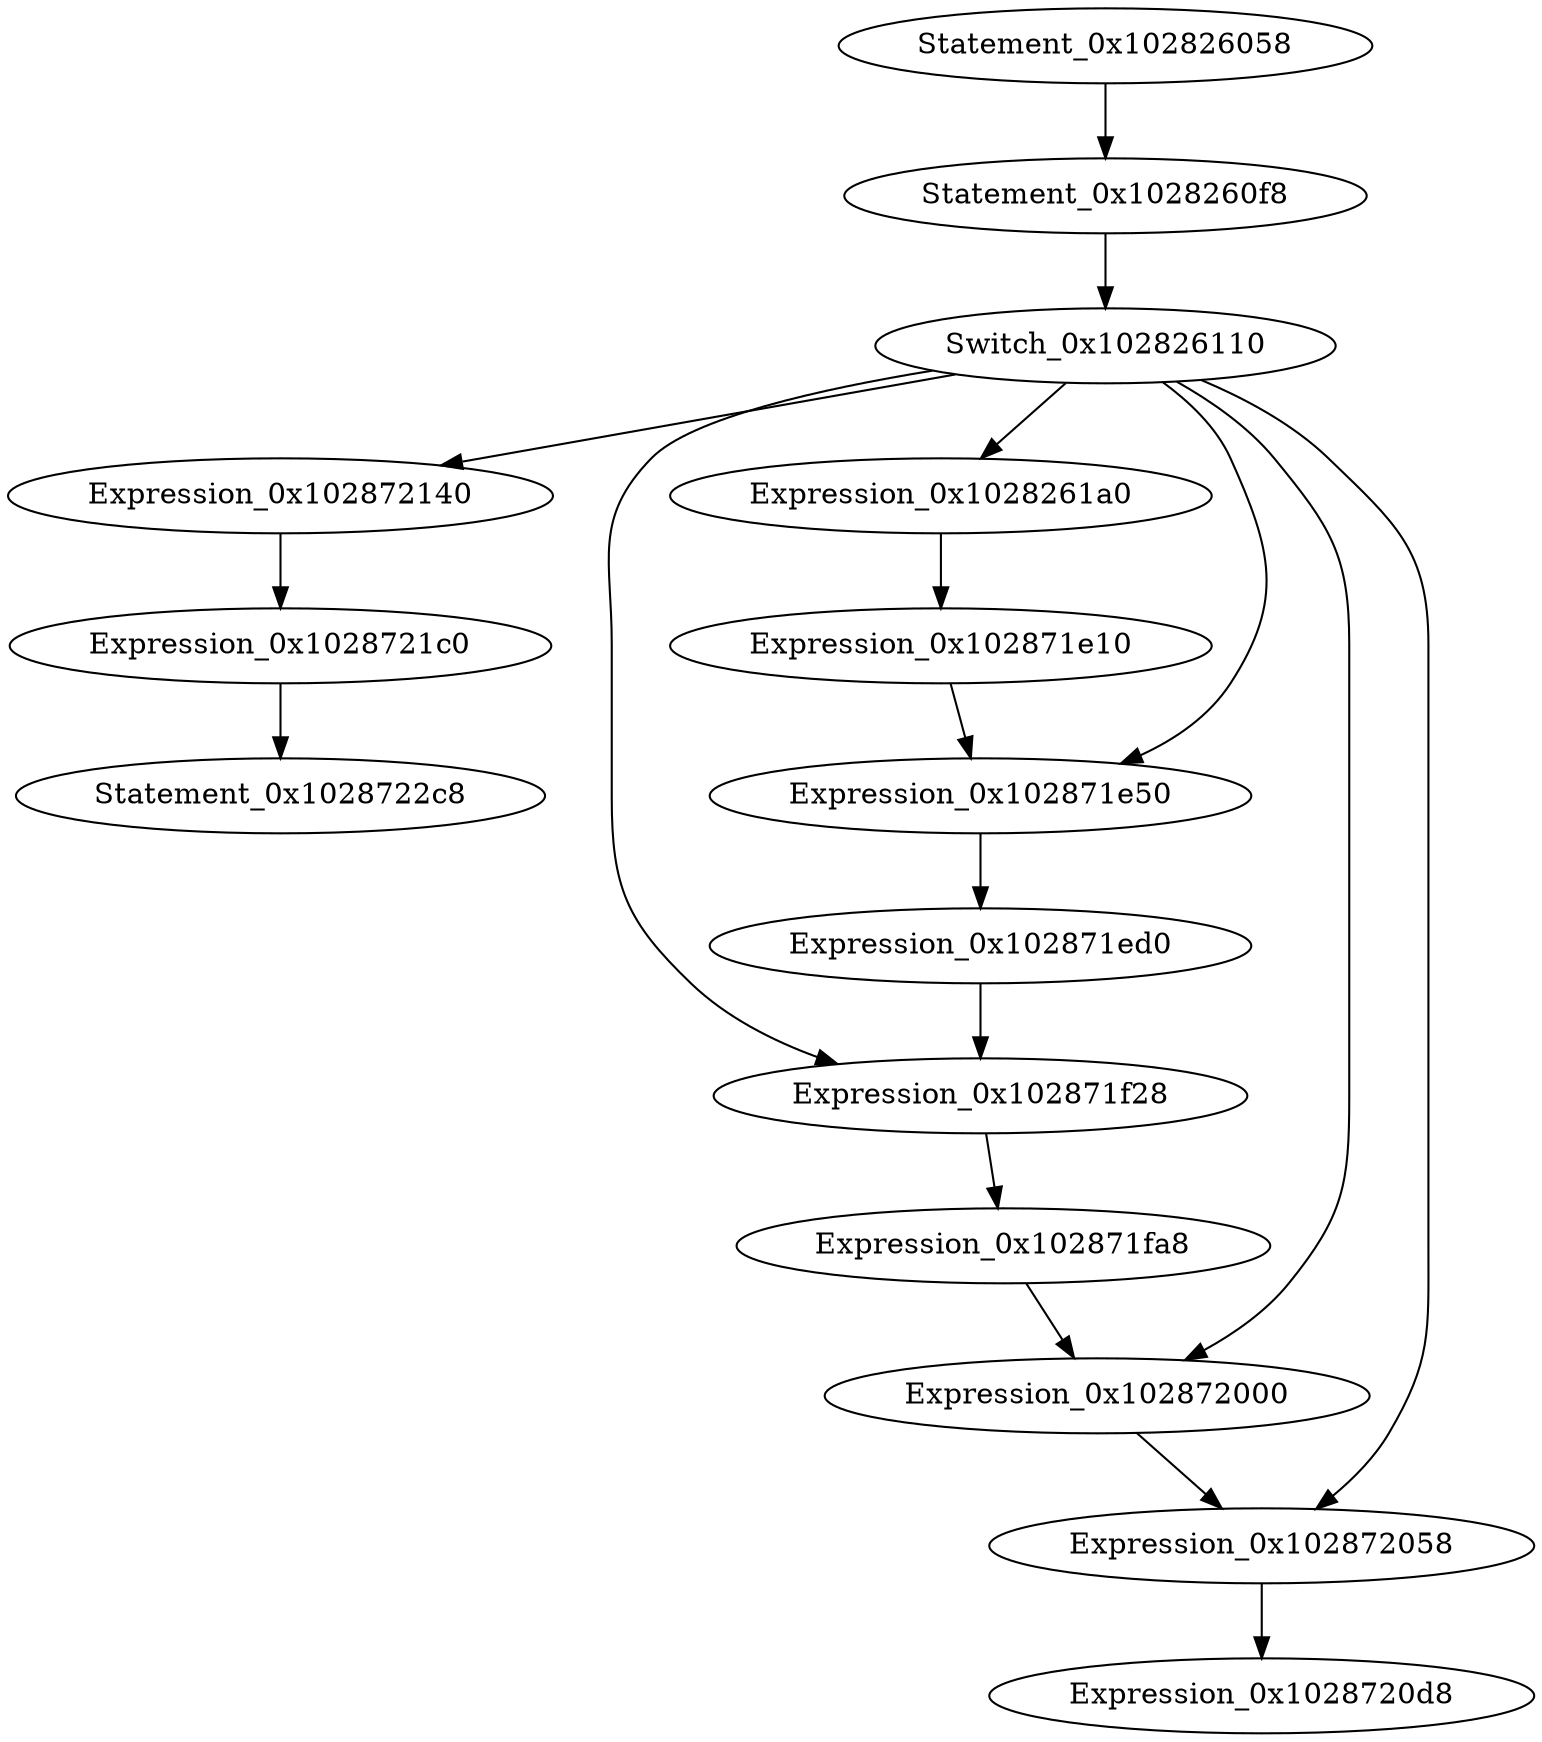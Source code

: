 digraph {
Statement_0x102826058 -> Statement_0x1028260f8
Statement_0x1028260f8 -> Switch_0x102826110
Switch_0x102826110 -> Expression_0x1028261a0
Switch_0x102826110 -> Expression_0x102872140
Switch_0x102826110 -> Expression_0x102872000
Switch_0x102826110 -> Expression_0x102871f28
Switch_0x102826110 -> Expression_0x102872058
Switch_0x102826110 -> Expression_0x102871e50
Expression_0x1028261a0 -> Expression_0x102871e10
Expression_0x102871e10 -> Expression_0x102871e50
Expression_0x102871e50 -> Expression_0x102871ed0
Expression_0x102871ed0 -> Expression_0x102871f28
Expression_0x102871f28 -> Expression_0x102871fa8
Expression_0x102871fa8 -> Expression_0x102872000
Expression_0x102872000 -> Expression_0x102872058
Expression_0x102872058 -> Expression_0x1028720d8
Expression_0x102872140 -> Expression_0x1028721c0
Expression_0x1028721c0 -> Statement_0x1028722c8
}